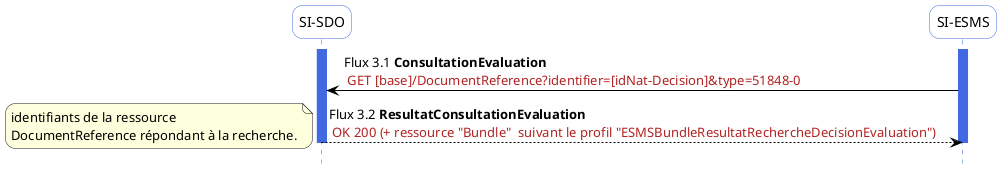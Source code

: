 @startuml flux3
hide footbox

skinparam sequence {
 arrowColor black
 ParticipantBorderColor RoyalBlue
 ParticipantBackgroundColor white
 LifeLineBorderColor RoyalBlue
 LifeLineBackgroundColor RoyalBlue
 ParticipantFontSize 14
 ParticipantFontName arial
 ParticipantPadding 20
}
skinparam  roundcorner 20


participant "SI-SDO" as SDO
participant "SI-ESMS" as ESMS
activate SDO
activate ESMS


ESMS-[#black]> SDO : Flux 3.1 **ConsultationEvaluation** \n <color #FireBrick>GET [base]/DocumentReference?identifier=[idNat-Decision]&type=51848-0</color>
SDO-[#black]-> ESMS: Flux 3.2 **ResultatConsultationEvaluation** \n <color #FireBrick>OK 200 (+ ressource "Bundle"  suivant le profil "ESMSBundleResultatRechercheDecisionEvaluation")</color>

note left
identifiants de la ressource 
DocumentReference répondant à la recherche.
end note


deactivate SDO
deactivate ESMS
@enduml